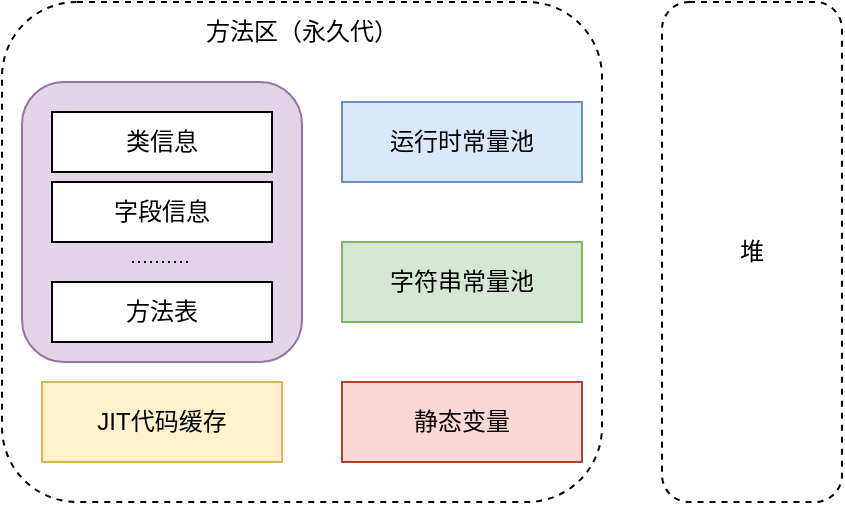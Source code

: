 <mxfile version="21.0.2" type="github"><diagram id="O7pPCtJhnp9RhiGo_q5N" name="运行时数据区域（旧）"><mxGraphModel dx="794" dy="438" grid="1" gridSize="10" guides="1" tooltips="1" connect="1" arrows="1" fold="1" page="1" pageScale="1" pageWidth="1169" pageHeight="827" math="0" shadow="0"><root><mxCell id="0"/><mxCell id="1" parent="0"/><mxCell id="61ENZFUCJouTjVSc7NG1-1" value="" style="rounded=1;whiteSpace=wrap;html=1;dashed=1;" vertex="1" parent="1"><mxGeometry x="60" y="90" width="300" height="250" as="geometry"/></mxCell><mxCell id="61ENZFUCJouTjVSc7NG1-2" value="" style="rounded=1;whiteSpace=wrap;html=1;fillColor=#e1d5e7;strokeColor=#9673a6;" vertex="1" parent="1"><mxGeometry x="70" y="130" width="140" height="140" as="geometry"/></mxCell><mxCell id="61ENZFUCJouTjVSc7NG1-3" value="运行时常量池" style="rounded=0;whiteSpace=wrap;html=1;fillColor=#dae8fc;strokeColor=#6c8ebf;" vertex="1" parent="1"><mxGeometry x="230" y="140" width="120" height="40" as="geometry"/></mxCell><mxCell id="61ENZFUCJouTjVSc7NG1-4" value="JIT代码缓存" style="rounded=0;whiteSpace=wrap;html=1;fillColor=#fff2cc;strokeColor=#d6b656;" vertex="1" parent="1"><mxGeometry x="80" y="280" width="120" height="40" as="geometry"/></mxCell><mxCell id="61ENZFUCJouTjVSc7NG1-5" value="字符串常量池" style="rounded=0;whiteSpace=wrap;html=1;fillColor=#d5e8d4;strokeColor=#82b366;" vertex="1" parent="1"><mxGeometry x="230" y="210" width="120" height="40" as="geometry"/></mxCell><mxCell id="61ENZFUCJouTjVSc7NG1-6" value="静态变量" style="rounded=0;whiteSpace=wrap;html=1;fillColor=#fad9d5;strokeColor=#ae4132;" vertex="1" parent="1"><mxGeometry x="230" y="280" width="120" height="40" as="geometry"/></mxCell><mxCell id="61ENZFUCJouTjVSc7NG1-7" value="" style="rounded=1;whiteSpace=wrap;html=1;dashed=1;" vertex="1" parent="1"><mxGeometry x="390" y="90" width="90" height="250" as="geometry"/></mxCell><mxCell id="61ENZFUCJouTjVSc7NG1-8" value="类信息" style="rounded=0;whiteSpace=wrap;html=1;" vertex="1" parent="1"><mxGeometry x="85" y="145" width="110" height="30" as="geometry"/></mxCell><mxCell id="61ENZFUCJouTjVSc7NG1-9" value="字段信息" style="rounded=0;whiteSpace=wrap;html=1;" vertex="1" parent="1"><mxGeometry x="85" y="180" width="110" height="30" as="geometry"/></mxCell><mxCell id="61ENZFUCJouTjVSc7NG1-10" value="方法表" style="rounded=0;whiteSpace=wrap;html=1;" vertex="1" parent="1"><mxGeometry x="85" y="230" width="110" height="30" as="geometry"/></mxCell><mxCell id="61ENZFUCJouTjVSc7NG1-11" value="" style="endArrow=none;dashed=1;html=1;rounded=0;dashPattern=1 2;" edge="1" parent="1"><mxGeometry width="50" height="50" relative="1" as="geometry"><mxPoint x="125" y="220" as="sourcePoint"/><mxPoint x="155" y="220" as="targetPoint"/></mxGeometry></mxCell><mxCell id="61ENZFUCJouTjVSc7NG1-12" value="堆" style="text;html=1;strokeColor=none;fillColor=none;align=center;verticalAlign=middle;whiteSpace=wrap;rounded=0;" vertex="1" parent="1"><mxGeometry x="405" y="200" width="60" height="30" as="geometry"/></mxCell><mxCell id="61ENZFUCJouTjVSc7NG1-13" value="方法区（永久代）" style="text;html=1;strokeColor=none;fillColor=none;align=center;verticalAlign=middle;whiteSpace=wrap;rounded=0;" vertex="1" parent="1"><mxGeometry x="160" y="90" width="100" height="30" as="geometry"/></mxCell></root></mxGraphModel></diagram></mxfile>